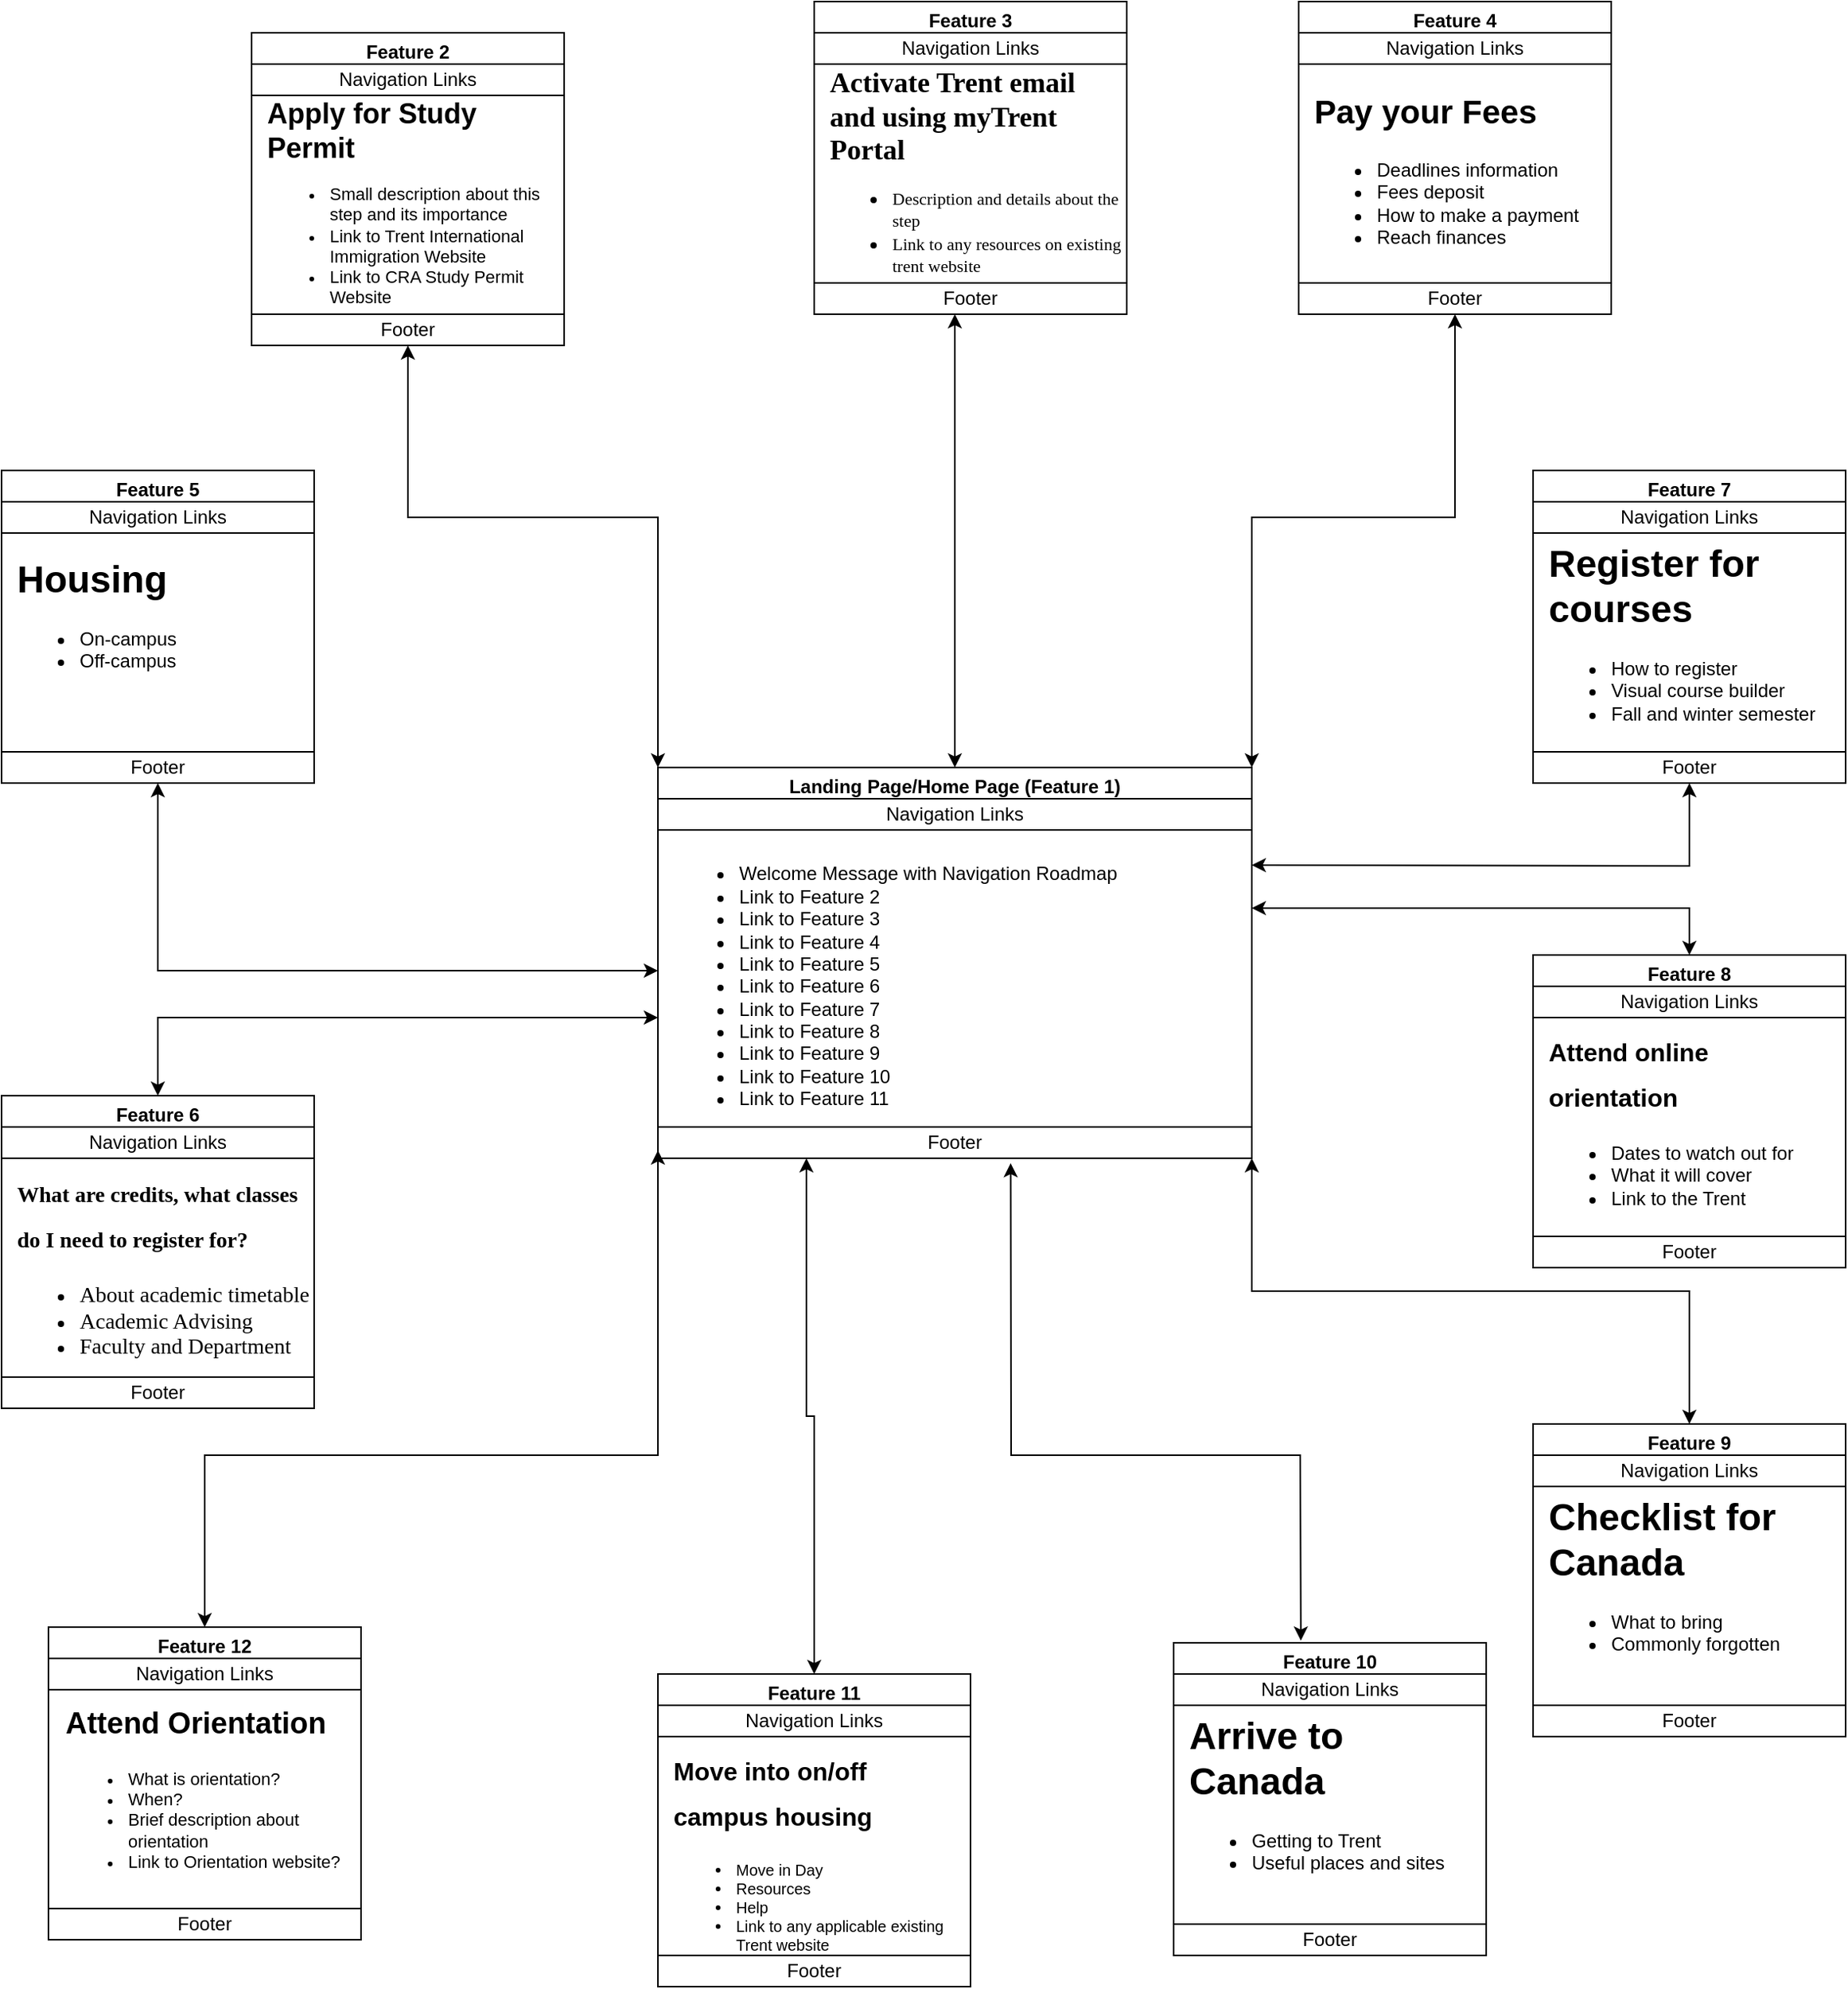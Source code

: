<mxfile version="20.4.1" type="google"><diagram id="t_UH-Vdgj3Z4GzQSd4Pi" name="Page-1"><mxGraphModel grid="1" page="1" gridSize="10" guides="1" tooltips="1" connect="1" arrows="1" fold="1" pageScale="1" pageWidth="850" pageHeight="1100" math="0" shadow="0"><root><mxCell id="0"/><mxCell id="1" parent="0"/><mxCell id="iPBlVnEWyrup-kPGsq1p-1" value="Landing Page/Home Page (Feature 1)" style="swimlane;" vertex="1" parent="1"><mxGeometry x="440" y="560" width="380" height="250" as="geometry"/></mxCell><mxCell id="iPBlVnEWyrup-kPGsq1p-2" value="&lt;ul&gt;&lt;li&gt;Welcome Message with Navigation Roadmap&lt;/li&gt;&lt;li style=&quot;&quot;&gt;Link to Feature 2&lt;/li&gt;&lt;li&gt;Link to Feature 3&lt;/li&gt;&lt;li&gt;Link to Feature 4&lt;/li&gt;&lt;li&gt;Link to Feature 5&lt;/li&gt;&lt;li&gt;Link to Feature 6&lt;/li&gt;&lt;li&gt;Link to Feature 7&lt;/li&gt;&lt;li&gt;Link to Feature 8&lt;/li&gt;&lt;li&gt;Link to Feature 9&lt;/li&gt;&lt;li&gt;Link to Feature 10&lt;/li&gt;&lt;li&gt;Link to Feature 11&lt;/li&gt;&lt;/ul&gt;" style="text;html=1;align=left;verticalAlign=middle;resizable=0;points=[];autosize=1;strokeColor=none;fillColor=none;" vertex="1" parent="iPBlVnEWyrup-kPGsq1p-1"><mxGeometry x="10" y="40" width="310" height="200" as="geometry"/></mxCell><mxCell id="iPBlVnEWyrup-kPGsq1p-4" value="Navigation Links" style="rounded=0;whiteSpace=wrap;html=1;" vertex="1" parent="iPBlVnEWyrup-kPGsq1p-1"><mxGeometry y="20" width="380" height="20" as="geometry"/></mxCell><mxCell id="iPBlVnEWyrup-kPGsq1p-9" value="Footer" style="rounded=0;whiteSpace=wrap;html=1;" vertex="1" parent="iPBlVnEWyrup-kPGsq1p-1"><mxGeometry y="230" width="380" height="20" as="geometry"/></mxCell><mxCell id="TXjOg4SfPcoigYq4WfEN-1" value="Feature 2" style="swimlane;" vertex="1" parent="1"><mxGeometry x="180" y="90" width="200" height="200" as="geometry"/></mxCell><mxCell id="TXjOg4SfPcoigYq4WfEN-4" value="Navigation Links" style="rounded=0;whiteSpace=wrap;html=1;" vertex="1" parent="TXjOg4SfPcoigYq4WfEN-1"><mxGeometry y="20" width="200" height="20" as="geometry"/></mxCell><mxCell id="TXjOg4SfPcoigYq4WfEN-7" value="Footer" style="rounded=0;whiteSpace=wrap;html=1;" vertex="1" parent="TXjOg4SfPcoigYq4WfEN-1"><mxGeometry y="180" width="200" height="20" as="geometry"/></mxCell><mxCell id="iPBlVnEWyrup-kPGsq1p-20" value="&lt;h1 style=&quot;font-size: 18px;&quot;&gt;&lt;font style=&quot;font-size: 18px;&quot;&gt;Apply for Study Permit&lt;/font&gt;&lt;/h1&gt;&lt;div style=&quot;font-size: 11px;&quot;&gt;&lt;ul style=&quot;&quot;&gt;&lt;li style=&quot;&quot;&gt;&lt;font style=&quot;font-size: 11px;&quot;&gt;Small description about this step and its importance&lt;/font&gt;&lt;/li&gt;&lt;li style=&quot;&quot;&gt;&lt;font style=&quot;font-size: 11px;&quot;&gt;Link to Trent International Immigration Website&lt;/font&gt;&lt;/li&gt;&lt;li style=&quot;&quot;&gt;&lt;font style=&quot;font-size: 11px;&quot;&gt;Link to CRA Study Permit Website&lt;/font&gt;&lt;/li&gt;&lt;/ul&gt;&lt;/div&gt;" style="text;html=1;strokeColor=none;fillColor=none;spacing=5;spacingTop=-20;whiteSpace=wrap;overflow=hidden;rounded=0;align=left;" vertex="1" parent="TXjOg4SfPcoigYq4WfEN-1"><mxGeometry x="5" y="40" width="195" height="150" as="geometry"/></mxCell><mxCell id="TXjOg4SfPcoigYq4WfEN-2" value="" style="endArrow=classic;html=1;rounded=0;entryX=0.5;entryY=1;entryDx=0;entryDy=0;exitX=0;exitY=0;exitDx=0;exitDy=0;startArrow=classic;startFill=1;" edge="1" parent="1" source="iPBlVnEWyrup-kPGsq1p-1" target="TXjOg4SfPcoigYq4WfEN-1"><mxGeometry width="50" height="50" relative="1" as="geometry"><mxPoint x="300" y="60" as="sourcePoint"/><mxPoint x="100" y="80" as="targetPoint"/><Array as="points"><mxPoint x="440" y="400"/><mxPoint x="280" y="400"/></Array></mxGeometry></mxCell><mxCell id="iPBlVnEWyrup-kPGsq1p-11" value="Feature 3" style="swimlane;" vertex="1" parent="1"><mxGeometry x="540" y="70" width="200" height="200" as="geometry"/></mxCell><mxCell id="iPBlVnEWyrup-kPGsq1p-12" value="Navigation Links" style="rounded=0;whiteSpace=wrap;html=1;" vertex="1" parent="iPBlVnEWyrup-kPGsq1p-11"><mxGeometry y="20" width="200" height="20" as="geometry"/></mxCell><mxCell id="iPBlVnEWyrup-kPGsq1p-13" value="&lt;h1 style=&quot;font-size: 18px;&quot;&gt;&lt;span id=&quot;docs-internal-guid-99f36e4d-7fff-ee6f-53de-61558740d2c1&quot; style=&quot;&quot;&gt;&lt;span style=&quot;font-family: &amp;quot;Liberation Serif&amp;quot;; background-color: transparent; font-variant-numeric: normal; font-variant-east-asian: normal; vertical-align: baseline;&quot;&gt;&lt;font style=&quot;font-size: 18px;&quot;&gt;Activate Trent email and using myTrent Portal&lt;/font&gt;&lt;/span&gt;&lt;/span&gt;&lt;/h1&gt;&lt;div style=&quot;&quot;&gt;&lt;ul style=&quot;&quot;&gt;&lt;li style=&quot;&quot;&gt;&lt;span style=&quot;font-family: &amp;quot;Liberation Serif&amp;quot;; background-color: transparent; font-variant-numeric: normal; font-variant-east-asian: normal; vertical-align: baseline;&quot;&gt;&lt;font style=&quot;font-size: 11px;&quot;&gt;Description and details about the step&lt;/font&gt;&lt;/span&gt;&lt;/li&gt;&lt;li style=&quot;&quot;&gt;&lt;span style=&quot;font-family: &amp;quot;Liberation Serif&amp;quot;; background-color: transparent; font-variant-numeric: normal; font-variant-east-asian: normal; vertical-align: baseline;&quot;&gt;&lt;font style=&quot;font-size: 11px;&quot;&gt;Link to any resources on existing trent website&lt;/font&gt;&lt;/span&gt;&lt;/li&gt;&lt;/ul&gt;&lt;/div&gt;" style="text;html=1;strokeColor=none;fillColor=none;spacing=5;spacingTop=-20;whiteSpace=wrap;overflow=hidden;rounded=0;" vertex="1" parent="iPBlVnEWyrup-kPGsq1p-11"><mxGeometry x="5" y="40" width="195" height="140" as="geometry"/></mxCell><mxCell id="iPBlVnEWyrup-kPGsq1p-14" value="Footer" style="rounded=0;whiteSpace=wrap;html=1;" vertex="1" parent="iPBlVnEWyrup-kPGsq1p-11"><mxGeometry y="180" width="200" height="20" as="geometry"/></mxCell><mxCell id="TXjOg4SfPcoigYq4WfEN-8" value="Feature 5" style="swimlane;" vertex="1" parent="1"><mxGeometry x="20" y="370" width="200" height="200" as="geometry"/></mxCell><mxCell id="TXjOg4SfPcoigYq4WfEN-9" value="Navigation Links" style="rounded=0;whiteSpace=wrap;html=1;" vertex="1" parent="TXjOg4SfPcoigYq4WfEN-8"><mxGeometry y="20" width="200" height="20" as="geometry"/></mxCell><mxCell id="TXjOg4SfPcoigYq4WfEN-10" value="&lt;h1&gt;Housing&lt;/h1&gt;&lt;ul&gt;&lt;li&gt;On-campus&lt;/li&gt;&lt;li&gt;Off-campus&lt;/li&gt;&lt;/ul&gt;" style="text;html=1;strokeColor=none;fillColor=none;spacing=5;spacingTop=-20;whiteSpace=wrap;overflow=hidden;rounded=0;" vertex="1" parent="TXjOg4SfPcoigYq4WfEN-8"><mxGeometry x="5" y="50" width="190" height="120" as="geometry"/></mxCell><mxCell id="TXjOg4SfPcoigYq4WfEN-11" value="Footer" style="rounded=0;whiteSpace=wrap;html=1;" vertex="1" parent="TXjOg4SfPcoigYq4WfEN-8"><mxGeometry y="180" width="200" height="20" as="geometry"/></mxCell><mxCell id="TXjOg4SfPcoigYq4WfEN-13" value="Feature 4" style="swimlane;" vertex="1" parent="1"><mxGeometry x="850" y="70" width="200" height="200" as="geometry"/></mxCell><mxCell id="TXjOg4SfPcoigYq4WfEN-14" value="Navigation Links" style="rounded=0;whiteSpace=wrap;html=1;" vertex="1" parent="TXjOg4SfPcoigYq4WfEN-13"><mxGeometry y="20" width="200" height="20" as="geometry"/></mxCell><mxCell id="TXjOg4SfPcoigYq4WfEN-16" value="Footer" style="rounded=0;whiteSpace=wrap;html=1;" vertex="1" parent="TXjOg4SfPcoigYq4WfEN-13"><mxGeometry y="180" width="200" height="20" as="geometry"/></mxCell><mxCell id="3BeS3imsXGCqQCTu-hXl-2" value="&lt;h1&gt;&lt;span style=&quot;background-color: initial;&quot;&gt;&lt;font style=&quot;font-size: 21px;&quot;&gt;Pay your Fees&lt;/font&gt;&lt;/span&gt;&lt;br&gt;&lt;/h1&gt;&lt;div&gt;&lt;ul&gt;&lt;li&gt;&lt;span style=&quot;background-color: initial;&quot;&gt;&lt;font style=&quot;&quot;&gt;Deadlines information&lt;/font&gt;&lt;/span&gt;&lt;/li&gt;&lt;li&gt;&lt;span style=&quot;background-color: initial;&quot;&gt;&lt;font style=&quot;&quot;&gt;Fees deposit&amp;nbsp;&lt;/font&gt;&lt;/span&gt;&lt;/li&gt;&lt;li&gt;How to make a payment&amp;nbsp;&lt;/li&gt;&lt;li&gt;Reach finances&lt;/li&gt;&lt;li&gt;See your finances&lt;/li&gt;&lt;/ul&gt;&lt;/div&gt;" style="text;html=1;strokeColor=none;fillColor=none;spacing=5;spacingTop=-20;whiteSpace=wrap;overflow=hidden;rounded=0;" vertex="1" parent="TXjOg4SfPcoigYq4WfEN-13"><mxGeometry x="5" y="50" width="190" height="110" as="geometry"/></mxCell><mxCell id="iPBlVnEWyrup-kPGsq1p-16" value="Feature 6" style="swimlane;" vertex="1" parent="1"><mxGeometry x="20" y="770" width="200" height="200" as="geometry"/></mxCell><mxCell id="iPBlVnEWyrup-kPGsq1p-17" value="Navigation Links" style="rounded=0;whiteSpace=wrap;html=1;" vertex="1" parent="iPBlVnEWyrup-kPGsq1p-16"><mxGeometry y="20" width="200" height="20" as="geometry"/></mxCell><mxCell id="iPBlVnEWyrup-kPGsq1p-18" value="&lt;h1&gt;&lt;span id=&quot;docs-internal-guid-c57eb391-7fff-f6e0-7d07-5aea5c0f41cc&quot; style=&quot;&quot;&gt;&lt;span style=&quot;font-family: &amp;quot;Liberation Serif&amp;quot;; background-color: transparent; font-variant-numeric: normal; font-variant-east-asian: normal; vertical-align: baseline;&quot;&gt;&lt;font style=&quot;font-size: 14px;&quot;&gt;What are credits, what classes do I need to register for&lt;/font&gt;&lt;font style=&quot;font-size: 14px;&quot;&gt;?&lt;/font&gt;&lt;/span&gt;&lt;/span&gt;&lt;br&gt;&lt;/h1&gt;&lt;div&gt;&lt;ul&gt;&lt;li&gt;&lt;span style=&quot;font-weight:normal;&quot;&gt;&lt;span style=&quot;font-family: &amp;quot;Liberation Serif&amp;quot;; background-color: transparent; font-variant-numeric: normal; font-variant-east-asian: normal; vertical-align: baseline;&quot;&gt;&lt;font style=&quot;font-size: 14px;&quot;&gt;About academic timetable&lt;/font&gt;&lt;/span&gt;&lt;/span&gt;&lt;/li&gt;&lt;li&gt;&lt;span style=&quot;font-weight:normal;&quot;&gt;&lt;span style=&quot;font-family: &amp;quot;Liberation Serif&amp;quot;; background-color: transparent; font-variant-numeric: normal; font-variant-east-asian: normal; vertical-align: baseline;&quot;&gt;&lt;font style=&quot;font-size: 14px;&quot;&gt;Academic Advising&lt;/font&gt;&lt;/span&gt;&lt;/span&gt;&lt;/li&gt;&lt;li&gt;&lt;span style=&quot;font-weight:normal;&quot;&gt;&lt;span style=&quot;font-family: &amp;quot;Liberation Serif&amp;quot;; background-color: transparent; font-variant-numeric: normal; font-variant-east-asian: normal; vertical-align: baseline;&quot;&gt;&lt;font style=&quot;font-size: 14px;&quot;&gt;Faculty and Department&lt;/font&gt;&lt;/span&gt;&lt;/span&gt;&lt;/li&gt;&lt;/ul&gt;&lt;/div&gt;" style="text;html=1;strokeColor=none;fillColor=none;spacing=5;spacingTop=-20;whiteSpace=wrap;overflow=hidden;rounded=0;" vertex="1" parent="iPBlVnEWyrup-kPGsq1p-16"><mxGeometry x="5" y="40" width="195" height="140" as="geometry"/></mxCell><mxCell id="iPBlVnEWyrup-kPGsq1p-19" value="Footer" style="rounded=0;whiteSpace=wrap;html=1;" vertex="1" parent="iPBlVnEWyrup-kPGsq1p-16"><mxGeometry y="180" width="200" height="20" as="geometry"/></mxCell><mxCell id="iPBlVnEWyrup-kPGsq1p-21" value="Feature 11" style="swimlane;" vertex="1" parent="1"><mxGeometry x="440" y="1140" width="200" height="200" as="geometry"/></mxCell><mxCell id="iPBlVnEWyrup-kPGsq1p-22" value="Navigation Links" style="rounded=0;whiteSpace=wrap;html=1;" vertex="1" parent="iPBlVnEWyrup-kPGsq1p-21"><mxGeometry y="20" width="200" height="20" as="geometry"/></mxCell><mxCell id="iPBlVnEWyrup-kPGsq1p-23" value="&lt;h1&gt;&lt;font style=&quot;font-size: 16px;&quot;&gt;Move into on/off campus housing&lt;/font&gt;&lt;/h1&gt;&lt;div style=&quot;font-size: 10px;&quot;&gt;&lt;ul&gt;&lt;li style=&quot;&quot;&gt;&lt;font style=&quot;font-size: 10px;&quot;&gt;Move in Day&lt;/font&gt;&lt;/li&gt;&lt;li style=&quot;&quot;&gt;&lt;font style=&quot;font-size: 10px;&quot;&gt;Resources&lt;/font&gt;&lt;/li&gt;&lt;li style=&quot;&quot;&gt;&lt;font style=&quot;font-size: 10px;&quot;&gt;Help&lt;/font&gt;&lt;/li&gt;&lt;li style=&quot;&quot;&gt;&lt;font style=&quot;font-size: 10px;&quot;&gt;Link to any applicable existing Trent website&lt;/font&gt;&lt;/li&gt;&lt;/ul&gt;&lt;/div&gt;" style="text;html=1;strokeColor=none;fillColor=none;spacing=5;spacingTop=-20;whiteSpace=wrap;overflow=hidden;rounded=0;" vertex="1" parent="iPBlVnEWyrup-kPGsq1p-21"><mxGeometry x="5" y="40" width="185" height="140" as="geometry"/></mxCell><mxCell id="iPBlVnEWyrup-kPGsq1p-24" value="Footer" style="rounded=0;whiteSpace=wrap;html=1;" vertex="1" parent="iPBlVnEWyrup-kPGsq1p-21"><mxGeometry y="180" width="200" height="20" as="geometry"/></mxCell><mxCell id="iPBlVnEWyrup-kPGsq1p-25" value="Feature 12" style="swimlane;" vertex="1" parent="1"><mxGeometry x="50" y="1110" width="200" height="200" as="geometry"/></mxCell><mxCell id="iPBlVnEWyrup-kPGsq1p-26" value="Navigation Links" style="rounded=0;whiteSpace=wrap;html=1;" vertex="1" parent="iPBlVnEWyrup-kPGsq1p-25"><mxGeometry y="20" width="200" height="20" as="geometry"/></mxCell><mxCell id="iPBlVnEWyrup-kPGsq1p-27" value="&lt;h1&gt;&lt;font style=&quot;font-size: 19px;&quot;&gt;Attend Orientation&lt;/font&gt;&lt;/h1&gt;&lt;div style=&quot;font-size: 11px;&quot;&gt;&lt;ul&gt;&lt;li&gt;&lt;font style=&quot;font-size: 11px;&quot;&gt;What is orientation?&lt;/font&gt;&lt;/li&gt;&lt;li&gt;&lt;font style=&quot;font-size: 11px;&quot;&gt;When?&lt;/font&gt;&lt;/li&gt;&lt;li&gt;&lt;font style=&quot;font-size: 11px;&quot;&gt;Brief description about orientation&lt;/font&gt;&lt;/li&gt;&lt;li&gt;&lt;font style=&quot;font-size: 11px;&quot;&gt;Link to Orientation website?&lt;/font&gt;&lt;/li&gt;&lt;/ul&gt;&lt;/div&gt;" style="text;html=1;strokeColor=none;fillColor=none;spacing=5;spacingTop=-20;whiteSpace=wrap;overflow=hidden;rounded=0;" vertex="1" parent="iPBlVnEWyrup-kPGsq1p-25"><mxGeometry x="6" y="40" width="190" height="120" as="geometry"/></mxCell><mxCell id="iPBlVnEWyrup-kPGsq1p-28" value="Footer" style="rounded=0;whiteSpace=wrap;html=1;" vertex="1" parent="iPBlVnEWyrup-kPGsq1p-25"><mxGeometry y="180" width="200" height="20" as="geometry"/></mxCell><mxCell id="iPBlVnEWyrup-kPGsq1p-29" value="Feature 10" style="swimlane;" vertex="1" parent="1"><mxGeometry x="770" y="1120" width="200" height="200" as="geometry"/></mxCell><mxCell id="iPBlVnEWyrup-kPGsq1p-30" value="Navigation Links" style="rounded=0;whiteSpace=wrap;html=1;" vertex="1" parent="iPBlVnEWyrup-kPGsq1p-29"><mxGeometry y="20" width="200" height="20" as="geometry"/></mxCell><mxCell id="iPBlVnEWyrup-kPGsq1p-31" value="&lt;h1&gt;Arrive to Canada&lt;/h1&gt;&lt;div&gt;&lt;ul&gt;&lt;li&gt;Getting to Trent&lt;/li&gt;&lt;li&gt;Useful places and sites&lt;/li&gt;&lt;/ul&gt;&lt;/div&gt;" style="text;html=1;strokeColor=none;fillColor=none;spacing=5;spacingTop=-20;whiteSpace=wrap;overflow=hidden;rounded=0;" vertex="1" parent="iPBlVnEWyrup-kPGsq1p-29"><mxGeometry x="5" y="40" width="190" height="120" as="geometry"/></mxCell><mxCell id="iPBlVnEWyrup-kPGsq1p-32" value="Footer" style="rounded=0;whiteSpace=wrap;html=1;" vertex="1" parent="iPBlVnEWyrup-kPGsq1p-29"><mxGeometry y="180" width="200" height="20" as="geometry"/></mxCell><mxCell id="iPBlVnEWyrup-kPGsq1p-33" value="Feature 9" style="swimlane;" vertex="1" parent="1"><mxGeometry x="1000" y="980" width="200" height="200" as="geometry"/></mxCell><mxCell id="iPBlVnEWyrup-kPGsq1p-34" value="Navigation Links" style="rounded=0;whiteSpace=wrap;html=1;" vertex="1" parent="iPBlVnEWyrup-kPGsq1p-33"><mxGeometry y="20" width="200" height="20" as="geometry"/></mxCell><mxCell id="iPBlVnEWyrup-kPGsq1p-35" value="&lt;h1&gt;Checklist for Canada&lt;/h1&gt;&lt;div&gt;&lt;ul&gt;&lt;li&gt;What to bring&lt;/li&gt;&lt;li&gt;Commonly forgotten&lt;/li&gt;&lt;/ul&gt;&lt;/div&gt;" style="text;html=1;strokeColor=none;fillColor=none;spacing=5;spacingTop=-20;whiteSpace=wrap;overflow=hidden;rounded=0;" vertex="1" parent="iPBlVnEWyrup-kPGsq1p-33"><mxGeometry x="5" y="40" width="190" height="120" as="geometry"/></mxCell><mxCell id="iPBlVnEWyrup-kPGsq1p-36" value="Footer" style="rounded=0;whiteSpace=wrap;html=1;" vertex="1" parent="iPBlVnEWyrup-kPGsq1p-33"><mxGeometry y="180" width="200" height="20" as="geometry"/></mxCell><mxCell id="iPBlVnEWyrup-kPGsq1p-37" value="Feature 8" style="swimlane;" vertex="1" parent="1"><mxGeometry x="1000" y="680" width="200" height="200" as="geometry"/></mxCell><mxCell id="iPBlVnEWyrup-kPGsq1p-38" value="Navigation Links" style="rounded=0;whiteSpace=wrap;html=1;" vertex="1" parent="iPBlVnEWyrup-kPGsq1p-37"><mxGeometry y="20" width="200" height="20" as="geometry"/></mxCell><mxCell id="iPBlVnEWyrup-kPGsq1p-39" value="&lt;h1&gt;&lt;font style=&quot;font-size: 16px;&quot;&gt;Attend online orientation&lt;/font&gt;&lt;/h1&gt;&lt;div&gt;&lt;ul&gt;&lt;li&gt;Dates to watch out for&lt;/li&gt;&lt;li&gt;What it will cover&lt;/li&gt;&lt;li&gt;Link to the Trent International online Orientation&amp;nbsp;&lt;/li&gt;&lt;/ul&gt;&lt;/div&gt;" style="text;html=1;strokeColor=none;fillColor=none;spacing=5;spacingTop=-20;whiteSpace=wrap;overflow=hidden;rounded=0;" vertex="1" parent="iPBlVnEWyrup-kPGsq1p-37"><mxGeometry x="5" y="40" width="190" height="120" as="geometry"/></mxCell><mxCell id="iPBlVnEWyrup-kPGsq1p-40" value="Footer" style="rounded=0;whiteSpace=wrap;html=1;" vertex="1" parent="iPBlVnEWyrup-kPGsq1p-37"><mxGeometry y="180" width="200" height="20" as="geometry"/></mxCell><mxCell id="iPBlVnEWyrup-kPGsq1p-41" value="Feature 7" style="swimlane;" vertex="1" parent="1"><mxGeometry x="1000" y="370" width="200" height="200" as="geometry"/></mxCell><mxCell id="iPBlVnEWyrup-kPGsq1p-42" value="Navigation Links" style="rounded=0;whiteSpace=wrap;html=1;" vertex="1" parent="iPBlVnEWyrup-kPGsq1p-41"><mxGeometry y="20" width="200" height="20" as="geometry"/></mxCell><mxCell id="iPBlVnEWyrup-kPGsq1p-43" value="&lt;h1&gt;Register for courses&lt;/h1&gt;&lt;div&gt;&lt;ul&gt;&lt;li&gt;How to register&lt;/li&gt;&lt;li&gt;Visual course builder&lt;/li&gt;&lt;li&gt;Fall and winter semester&lt;/li&gt;&lt;/ul&gt;&lt;/div&gt;" style="text;html=1;strokeColor=none;fillColor=none;spacing=5;spacingTop=-20;whiteSpace=wrap;overflow=hidden;rounded=0;" vertex="1" parent="iPBlVnEWyrup-kPGsq1p-41"><mxGeometry x="5" y="40" width="190" height="120" as="geometry"/></mxCell><mxCell id="iPBlVnEWyrup-kPGsq1p-44" value="Footer" style="rounded=0;whiteSpace=wrap;html=1;" vertex="1" parent="iPBlVnEWyrup-kPGsq1p-41"><mxGeometry y="180" width="200" height="20" as="geometry"/></mxCell><mxCell id="iPBlVnEWyrup-kPGsq1p-47" value="" style="endArrow=classic;startArrow=classic;html=1;rounded=0;fontSize=10;exitX=0.5;exitY=0;exitDx=0;exitDy=0;" edge="1" parent="1" source="iPBlVnEWyrup-kPGsq1p-16"><mxGeometry width="50" height="50" relative="1" as="geometry"><mxPoint x="280" y="890" as="sourcePoint"/><mxPoint x="440" y="720" as="targetPoint"/><Array as="points"><mxPoint x="120" y="720"/><mxPoint x="150" y="720"/><mxPoint x="310" y="720"/></Array></mxGeometry></mxCell><mxCell id="TXjOg4SfPcoigYq4WfEN-17" value="" style="endArrow=classic;html=1;rounded=0;entryX=0.5;entryY=0;entryDx=0;entryDy=0;startArrow=classic;startFill=1;" edge="1" parent="1" target="iPBlVnEWyrup-kPGsq1p-1"><mxGeometry width="50" height="50" relative="1" as="geometry"><mxPoint x="630" y="270" as="sourcePoint"/><mxPoint x="350" y="470" as="targetPoint"/></mxGeometry></mxCell><mxCell id="TXjOg4SfPcoigYq4WfEN-18" value="" style="endArrow=classic;html=1;rounded=0;entryX=1;entryY=0;entryDx=0;entryDy=0;exitX=0.5;exitY=1;exitDx=0;exitDy=0;startArrow=classic;startFill=1;" edge="1" parent="1" source="TXjOg4SfPcoigYq4WfEN-13" target="iPBlVnEWyrup-kPGsq1p-1"><mxGeometry width="50" height="50" relative="1" as="geometry"><mxPoint x="880" y="350" as="sourcePoint"/><mxPoint x="930" y="300" as="targetPoint"/><Array as="points"><mxPoint x="950" y="400"/><mxPoint x="820" y="400"/></Array></mxGeometry></mxCell><mxCell id="-mxKYoZYuUGyZiGFXLu6-2" style="edgeStyle=orthogonalEdgeStyle;rounded=0;orthogonalLoop=1;jettySize=auto;html=1;exitX=0.25;exitY=1;exitDx=0;exitDy=0;entryX=0.5;entryY=0;entryDx=0;entryDy=0;startArrow=classic;startFill=1;" edge="1" parent="1" source="iPBlVnEWyrup-kPGsq1p-9" target="iPBlVnEWyrup-kPGsq1p-21"><mxGeometry relative="1" as="geometry"/></mxCell><mxCell id="TXjOg4SfPcoigYq4WfEN-19" value="" style="endArrow=classic;html=1;rounded=0;exitX=0.5;exitY=1;exitDx=0;exitDy=0;entryX=1;entryY=0.25;entryDx=0;entryDy=0;startArrow=classic;startFill=1;" edge="1" parent="1" source="iPBlVnEWyrup-kPGsq1p-44" target="iPBlVnEWyrup-kPGsq1p-1"><mxGeometry width="50" height="50" relative="1" as="geometry"><mxPoint x="880" y="610" as="sourcePoint"/><mxPoint x="930" y="560" as="targetPoint"/><Array as="points"><mxPoint x="1100" y="623"/></Array></mxGeometry></mxCell><mxCell id="iPBlVnEWyrup-kPGsq1p-48" value="" style="endArrow=classic;startArrow=classic;html=1;rounded=0;fontSize=10;exitX=0.5;exitY=1;exitDx=0;exitDy=0;" edge="1" parent="1" source="TXjOg4SfPcoigYq4WfEN-11"><mxGeometry width="50" height="50" relative="1" as="geometry"><mxPoint x="230" y="870.0" as="sourcePoint"/><mxPoint x="440" y="690" as="targetPoint"/><Array as="points"><mxPoint x="120" y="690"/></Array></mxGeometry></mxCell><mxCell id="iPBlVnEWyrup-kPGsq1p-50" value="" style="endArrow=classic;startArrow=classic;html=1;rounded=0;fontSize=10;exitX=0.5;exitY=0;exitDx=0;exitDy=0;entryX=0;entryY=0.75;entryDx=0;entryDy=0;" edge="1" parent="1" source="iPBlVnEWyrup-kPGsq1p-25" target="iPBlVnEWyrup-kPGsq1p-9"><mxGeometry width="50" height="50" relative="1" as="geometry"><mxPoint x="290" y="1070" as="sourcePoint"/><mxPoint x="340" y="1020" as="targetPoint"/><Array as="points"><mxPoint x="150" y="1000"/><mxPoint x="440" y="1000"/></Array></mxGeometry></mxCell><mxCell id="TXjOg4SfPcoigYq4WfEN-20" value="" style="endArrow=classic;html=1;rounded=0;exitX=0.5;exitY=0;exitDx=0;exitDy=0;startArrow=classic;startFill=1;" edge="1" parent="1" source="iPBlVnEWyrup-kPGsq1p-37"><mxGeometry width="50" height="50" relative="1" as="geometry"><mxPoint x="970" y="780" as="sourcePoint"/><mxPoint x="820" y="650" as="targetPoint"/><Array as="points"><mxPoint x="1100" y="650"/></Array></mxGeometry></mxCell><mxCell id="-mxKYoZYuUGyZiGFXLu6-3" style="edgeStyle=orthogonalEdgeStyle;rounded=0;orthogonalLoop=1;jettySize=auto;html=1;exitX=0.75;exitY=1;exitDx=0;exitDy=0;entryX=0.5;entryY=0;entryDx=0;entryDy=0;strokeColor=none;endArrow=classic;endFill=0;" edge="1" parent="1" source="iPBlVnEWyrup-kPGsq1p-9" target="iPBlVnEWyrup-kPGsq1p-29"><mxGeometry relative="1" as="geometry"/></mxCell><mxCell id="iPBlVnEWyrup-kPGsq1p-51" value="" style="endArrow=classic;startArrow=classic;html=1;rounded=0;fontSize=10;exitX=1;exitY=1;exitDx=0;exitDy=0;entryX=0.5;entryY=0;entryDx=0;entryDy=0;edgeStyle=orthogonalEdgeStyle;" edge="1" parent="1" source="iPBlVnEWyrup-kPGsq1p-1" target="iPBlVnEWyrup-kPGsq1p-33"><mxGeometry width="50" height="50" relative="1" as="geometry"><mxPoint x="850" y="910" as="sourcePoint"/><mxPoint x="900" y="860" as="targetPoint"/></mxGeometry></mxCell><mxCell id="hO1NVe3LWA3cKXhHerq--1" style="edgeStyle=orthogonalEdgeStyle;rounded=0;orthogonalLoop=1;jettySize=auto;html=1;exitX=0.75;exitY=1;exitDx=0;exitDy=0;" edge="1" parent="1" source="iPBlVnEWyrup-kPGsq1p-9"><mxGeometry relative="1" as="geometry"><mxPoint x="724.111" y="810.667" as="targetPoint"/></mxGeometry></mxCell><mxCell id="iPBlVnEWyrup-kPGsq1p-53" value="" style="endArrow=classic;startArrow=classic;html=1;rounded=0;fontSize=10;entryX=0.407;entryY=-0.007;entryDx=0;entryDy=0;entryPerimeter=0;exitX=0.594;exitY=1.159;exitDx=0;exitDy=0;exitPerimeter=0;" edge="1" parent="1" source="iPBlVnEWyrup-kPGsq1p-9" target="iPBlVnEWyrup-kPGsq1p-29"><mxGeometry width="50" height="50" relative="1" as="geometry"><mxPoint x="670" y="1040" as="sourcePoint"/><mxPoint x="720" y="990" as="targetPoint"/><Array as="points"><mxPoint x="666" y="1000"/><mxPoint x="851" y="1000"/></Array></mxGeometry></mxCell></root></mxGraphModel></diagram></mxfile>